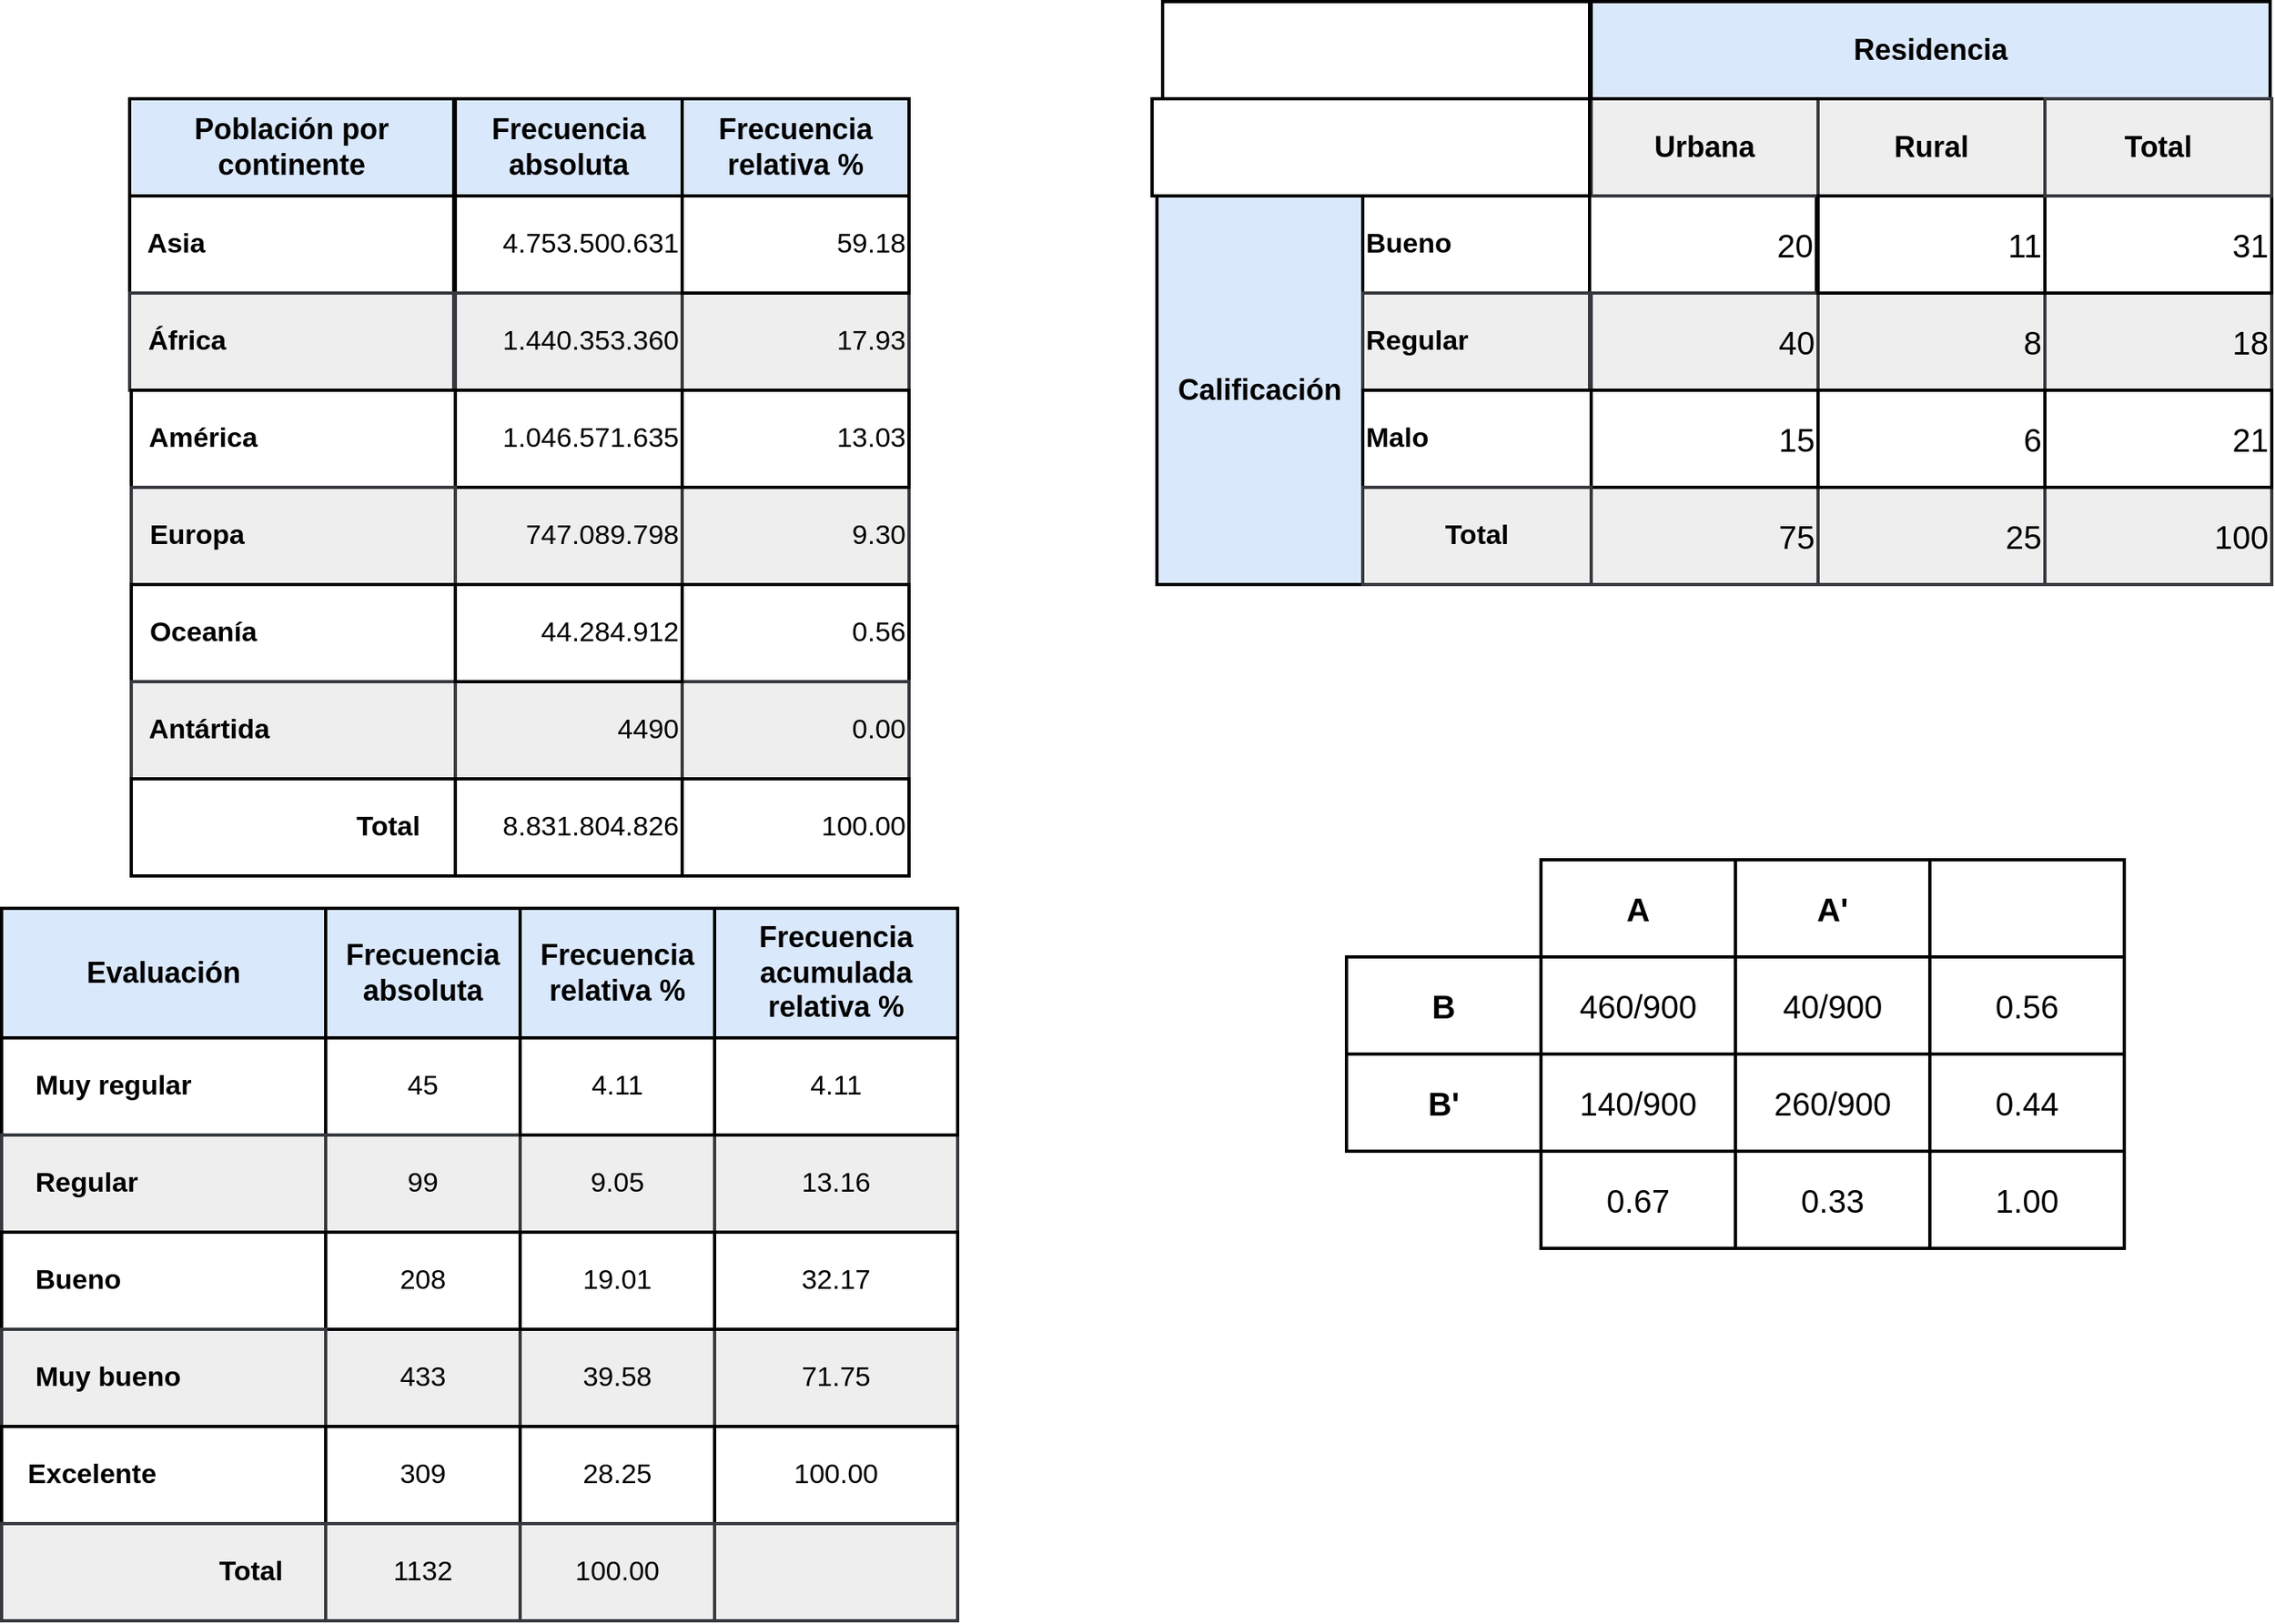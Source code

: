<mxfile version="13.0.3" type="device"><diagram id="wFSsJYIu4RmIw9VIaLot" name="Page-1"><mxGraphModel dx="813" dy="482" grid="1" gridSize="10" guides="1" tooltips="1" connect="1" arrows="1" fold="1" page="1" pageScale="1" pageWidth="827" pageHeight="1169" math="0" shadow="0"><root><mxCell id="0"/><mxCell id="1" parent="0"/><mxCell id="ZE3huLOZrOMpoTYXCn8n-1" value="Población por continente" style="rounded=0;whiteSpace=wrap;html=1;fontSize=18;fontStyle=1;fillColor=#dae8fc;strokeColor=#000000;strokeWidth=2;" vertex="1" parent="1"><mxGeometry x="119" y="160" width="200" height="60" as="geometry"/></mxCell><mxCell id="ZE3huLOZrOMpoTYXCn8n-2" value="4.753.500.631" style="rounded=0;whiteSpace=wrap;html=1;fontSize=17;align=right;strokeWidth=2;" vertex="1" parent="1"><mxGeometry x="320" y="220" width="140" height="60" as="geometry"/></mxCell><mxCell id="ZE3huLOZrOMpoTYXCn8n-3" value="Frecuencia relativa %" style="rounded=0;whiteSpace=wrap;html=1;align=center;fontSize=18;fontStyle=1;fillColor=#dae8fc;strokeColor=#000000;strokeWidth=2;" vertex="1" parent="1"><mxGeometry x="460" y="160" width="140" height="60" as="geometry"/></mxCell><mxCell id="ZE3huLOZrOMpoTYXCn8n-4" value="Frecuencia absoluta" style="rounded=0;whiteSpace=wrap;html=1;align=center;fontSize=18;fontStyle=1;fillColor=#dae8fc;strokeColor=#000000;strokeWidth=2;" vertex="1" parent="1"><mxGeometry x="320" y="160" width="140" height="60" as="geometry"/></mxCell><mxCell id="ZE3huLOZrOMpoTYXCn8n-5" value="17.93" style="rounded=0;whiteSpace=wrap;html=1;fontSize=17;align=right;fillColor=#eeeeee;strokeColor=#36393d;strokeWidth=2;" vertex="1" parent="1"><mxGeometry x="460" y="280" width="140" height="60" as="geometry"/></mxCell><mxCell id="ZE3huLOZrOMpoTYXCn8n-6" value="1.440.353.360" style="rounded=0;whiteSpace=wrap;html=1;fontSize=17;align=right;fillColor=#eeeeee;strokeColor=#36393d;strokeWidth=2;" vertex="1" parent="1"><mxGeometry x="320" y="280" width="140" height="60" as="geometry"/></mxCell><mxCell id="ZE3huLOZrOMpoTYXCn8n-7" value="59.18" style="rounded=0;whiteSpace=wrap;html=1;fontSize=17;align=right;strokeWidth=2;" vertex="1" parent="1"><mxGeometry x="460" y="220" width="140" height="60" as="geometry"/></mxCell><mxCell id="ZE3huLOZrOMpoTYXCn8n-8" value="9.30" style="rounded=0;whiteSpace=wrap;html=1;fontSize=17;align=right;fillColor=#eeeeee;strokeColor=#36393d;strokeWidth=2;" vertex="1" parent="1"><mxGeometry x="460" y="400" width="140" height="60" as="geometry"/></mxCell><mxCell id="ZE3huLOZrOMpoTYXCn8n-9" value="747.089.798" style="rounded=0;whiteSpace=wrap;html=1;fontSize=17;align=right;fillColor=#eeeeee;strokeColor=#36393d;strokeWidth=2;" vertex="1" parent="1"><mxGeometry x="320" y="400" width="140" height="60" as="geometry"/></mxCell><mxCell id="ZE3huLOZrOMpoTYXCn8n-10" value="13.03" style="rounded=0;whiteSpace=wrap;html=1;fontSize=17;align=right;strokeWidth=2;" vertex="1" parent="1"><mxGeometry x="460" y="340" width="140" height="60" as="geometry"/></mxCell><mxCell id="ZE3huLOZrOMpoTYXCn8n-11" value="1.046.571.635" style="rounded=0;whiteSpace=wrap;html=1;fontSize=17;align=right;strokeWidth=2;" vertex="1" parent="1"><mxGeometry x="320" y="340" width="140" height="60" as="geometry"/></mxCell><mxCell id="ZE3huLOZrOMpoTYXCn8n-12" value="&amp;nbsp; Asia" style="rounded=0;whiteSpace=wrap;html=1;fontSize=17;align=left;fontStyle=1;strokeWidth=2;" vertex="1" parent="1"><mxGeometry x="119" y="220" width="200" height="60" as="geometry"/></mxCell><mxCell id="ZE3huLOZrOMpoTYXCn8n-13" value="&amp;nbsp; África" style="rounded=0;whiteSpace=wrap;html=1;fontSize=17;align=left;fontStyle=1;fillColor=#eeeeee;strokeColor=#36393d;strokeWidth=2;" vertex="1" parent="1"><mxGeometry x="119" y="280" width="200" height="60" as="geometry"/></mxCell><mxCell id="ZE3huLOZrOMpoTYXCn8n-14" value="&amp;nbsp; América" style="rounded=0;whiteSpace=wrap;html=1;fontSize=17;align=left;fontStyle=1;strokeWidth=2;" vertex="1" parent="1"><mxGeometry x="120" y="340" width="200" height="60" as="geometry"/></mxCell><mxCell id="ZE3huLOZrOMpoTYXCn8n-15" value="&amp;nbsp; Europa" style="rounded=0;whiteSpace=wrap;html=1;fontSize=17;align=left;fontStyle=1;fillColor=#eeeeee;strokeColor=#36393d;strokeWidth=2;" vertex="1" parent="1"><mxGeometry x="120" y="400" width="200" height="60" as="geometry"/></mxCell><mxCell id="ZE3huLOZrOMpoTYXCn8n-16" value="&amp;nbsp; Oceanía" style="rounded=0;whiteSpace=wrap;html=1;fontSize=17;align=left;fontStyle=1;strokeWidth=2;" vertex="1" parent="1"><mxGeometry x="120" y="460" width="200" height="60" as="geometry"/></mxCell><mxCell id="ZE3huLOZrOMpoTYXCn8n-17" value="&amp;nbsp; Antártida" style="rounded=0;whiteSpace=wrap;html=1;fontSize=17;align=left;fontStyle=1;fillColor=#eeeeee;strokeColor=#36393d;strokeWidth=2;" vertex="1" parent="1"><mxGeometry x="120" y="520" width="200" height="60" as="geometry"/></mxCell><mxCell id="ZE3huLOZrOMpoTYXCn8n-18" value="44.284.912" style="rounded=0;whiteSpace=wrap;html=1;fontSize=17;align=right;strokeWidth=2;" vertex="1" parent="1"><mxGeometry x="320" y="460" width="140" height="60" as="geometry"/></mxCell><mxCell id="ZE3huLOZrOMpoTYXCn8n-19" value="0.56" style="rounded=0;whiteSpace=wrap;html=1;fontSize=17;align=right;strokeWidth=2;" vertex="1" parent="1"><mxGeometry x="460" y="460" width="140" height="60" as="geometry"/></mxCell><mxCell id="ZE3huLOZrOMpoTYXCn8n-20" value="4490" style="rounded=0;whiteSpace=wrap;html=1;fontSize=17;align=right;fillColor=#eeeeee;strokeColor=#36393d;strokeWidth=2;" vertex="1" parent="1"><mxGeometry x="320" y="520" width="140" height="60" as="geometry"/></mxCell><mxCell id="ZE3huLOZrOMpoTYXCn8n-21" value="0.00" style="rounded=0;whiteSpace=wrap;html=1;fontSize=17;align=right;fillColor=#eeeeee;strokeColor=#36393d;strokeWidth=2;" vertex="1" parent="1"><mxGeometry x="460" y="520" width="140" height="60" as="geometry"/></mxCell><mxCell id="ZE3huLOZrOMpoTYXCn8n-22" value="Evaluación" style="rounded=0;whiteSpace=wrap;html=1;fontSize=18;fontStyle=1;fillColor=#dae8fc;strokeColor=#000000;strokeWidth=2;" vertex="1" parent="1"><mxGeometry x="40" y="660" width="200" height="80" as="geometry"/></mxCell><mxCell id="ZE3huLOZrOMpoTYXCn8n-23" value="45" style="rounded=0;whiteSpace=wrap;html=1;fontSize=17;align=center;strokeWidth=2;" vertex="1" parent="1"><mxGeometry x="240" y="740" width="120" height="60" as="geometry"/></mxCell><mxCell id="ZE3huLOZrOMpoTYXCn8n-24" value="Frecuencia relativa %" style="rounded=0;whiteSpace=wrap;html=1;align=center;fontSize=18;fontStyle=1;fillColor=#dae8fc;strokeColor=#000000;strokeWidth=2;" vertex="1" parent="1"><mxGeometry x="360" y="660" width="120" height="80" as="geometry"/></mxCell><mxCell id="ZE3huLOZrOMpoTYXCn8n-25" value="Frecuencia absoluta" style="rounded=0;whiteSpace=wrap;html=1;align=center;fontSize=18;fontStyle=1;fillColor=#dae8fc;strokeColor=#000000;strokeWidth=2;" vertex="1" parent="1"><mxGeometry x="240" y="660" width="120" height="80" as="geometry"/></mxCell><mxCell id="ZE3huLOZrOMpoTYXCn8n-26" value="9.05" style="rounded=0;whiteSpace=wrap;html=1;fontSize=17;align=center;fillColor=#eeeeee;strokeColor=#36393d;strokeWidth=2;" vertex="1" parent="1"><mxGeometry x="360" y="800" width="120" height="60" as="geometry"/></mxCell><mxCell id="ZE3huLOZrOMpoTYXCn8n-27" value="99" style="rounded=0;whiteSpace=wrap;html=1;fontSize=17;align=center;fillColor=#eeeeee;strokeColor=#36393d;strokeWidth=2;" vertex="1" parent="1"><mxGeometry x="240" y="800" width="120" height="60" as="geometry"/></mxCell><mxCell id="ZE3huLOZrOMpoTYXCn8n-28" value="4.11" style="rounded=0;whiteSpace=wrap;html=1;fontSize=17;align=center;strokeWidth=2;" vertex="1" parent="1"><mxGeometry x="360" y="740" width="120" height="60" as="geometry"/></mxCell><mxCell id="ZE3huLOZrOMpoTYXCn8n-29" value="39.58" style="rounded=0;whiteSpace=wrap;html=1;fontSize=17;align=center;fillColor=#eeeeee;strokeColor=#36393d;strokeWidth=2;" vertex="1" parent="1"><mxGeometry x="360" y="920" width="120" height="60" as="geometry"/></mxCell><mxCell id="ZE3huLOZrOMpoTYXCn8n-30" value="433" style="rounded=0;whiteSpace=wrap;html=1;fontSize=17;align=center;fillColor=#eeeeee;strokeColor=#36393d;strokeWidth=2;" vertex="1" parent="1"><mxGeometry x="240" y="920" width="120" height="60" as="geometry"/></mxCell><mxCell id="ZE3huLOZrOMpoTYXCn8n-31" value="19.01" style="rounded=0;whiteSpace=wrap;html=1;fontSize=17;align=center;strokeWidth=2;" vertex="1" parent="1"><mxGeometry x="360" y="860" width="120" height="60" as="geometry"/></mxCell><mxCell id="ZE3huLOZrOMpoTYXCn8n-32" value="208" style="rounded=0;whiteSpace=wrap;html=1;fontSize=17;align=center;strokeWidth=2;" vertex="1" parent="1"><mxGeometry x="240" y="860" width="120" height="60" as="geometry"/></mxCell><mxCell id="ZE3huLOZrOMpoTYXCn8n-33" value="&amp;nbsp; &amp;nbsp; Muy regular" style="rounded=0;whiteSpace=wrap;html=1;fontSize=17;align=left;fontStyle=1;strokeWidth=2;" vertex="1" parent="1"><mxGeometry x="40" y="740" width="200" height="60" as="geometry"/></mxCell><mxCell id="ZE3huLOZrOMpoTYXCn8n-34" value="&amp;nbsp; &amp;nbsp; Regular" style="rounded=0;whiteSpace=wrap;html=1;fontSize=17;align=left;fontStyle=1;fillColor=#eeeeee;strokeColor=#36393d;strokeWidth=2;" vertex="1" parent="1"><mxGeometry x="40" y="800" width="200" height="60" as="geometry"/></mxCell><mxCell id="ZE3huLOZrOMpoTYXCn8n-35" value="&amp;nbsp; &amp;nbsp; Bueno" style="rounded=0;whiteSpace=wrap;html=1;fontSize=17;align=left;fontStyle=1;strokeWidth=2;" vertex="1" parent="1"><mxGeometry x="40" y="860" width="200" height="60" as="geometry"/></mxCell><mxCell id="ZE3huLOZrOMpoTYXCn8n-36" value="&amp;nbsp; &amp;nbsp; Muy bueno" style="rounded=0;whiteSpace=wrap;html=1;fontSize=17;align=left;fontStyle=1;fillColor=#eeeeee;strokeColor=#36393d;strokeWidth=2;" vertex="1" parent="1"><mxGeometry x="40" y="920" width="200" height="60" as="geometry"/></mxCell><mxCell id="ZE3huLOZrOMpoTYXCn8n-37" value="&amp;nbsp; &amp;nbsp;Excelente" style="rounded=0;whiteSpace=wrap;html=1;fontSize=17;align=left;fontStyle=1;strokeWidth=2;" vertex="1" parent="1"><mxGeometry x="40" y="980" width="200" height="60" as="geometry"/></mxCell><mxCell id="ZE3huLOZrOMpoTYXCn8n-38" value="&amp;nbsp; &amp;nbsp; &amp;nbsp; &amp;nbsp; &amp;nbsp; &amp;nbsp; &amp;nbsp; &amp;nbsp; &amp;nbsp; &amp;nbsp; &amp;nbsp; &amp;nbsp; &amp;nbsp; &amp;nbsp; Total" style="rounded=0;whiteSpace=wrap;html=1;fontSize=17;align=left;fontStyle=1;fillColor=#eeeeee;strokeColor=#36393d;strokeWidth=2;" vertex="1" parent="1"><mxGeometry x="40" y="1040" width="200" height="60" as="geometry"/></mxCell><mxCell id="ZE3huLOZrOMpoTYXCn8n-39" value="309" style="rounded=0;whiteSpace=wrap;html=1;fontSize=17;align=center;strokeWidth=2;" vertex="1" parent="1"><mxGeometry x="240" y="980" width="120" height="60" as="geometry"/></mxCell><mxCell id="ZE3huLOZrOMpoTYXCn8n-40" value="28.25" style="rounded=0;whiteSpace=wrap;html=1;fontSize=17;align=center;strokeWidth=2;" vertex="1" parent="1"><mxGeometry x="360" y="980" width="120" height="60" as="geometry"/></mxCell><mxCell id="ZE3huLOZrOMpoTYXCn8n-41" value="1132" style="rounded=0;whiteSpace=wrap;html=1;fontSize=17;align=center;fillColor=#eeeeee;strokeColor=#36393d;strokeWidth=2;" vertex="1" parent="1"><mxGeometry x="240" y="1040" width="120" height="60" as="geometry"/></mxCell><mxCell id="ZE3huLOZrOMpoTYXCn8n-42" value="100.00" style="rounded=0;whiteSpace=wrap;html=1;fontSize=17;align=center;fillColor=#eeeeee;strokeColor=#36393d;strokeWidth=2;" vertex="1" parent="1"><mxGeometry x="360" y="1040" width="120" height="60" as="geometry"/></mxCell><mxCell id="ZE3huLOZrOMpoTYXCn8n-43" value="Frecuencia acumulada relativa %" style="rounded=0;whiteSpace=wrap;html=1;align=center;fontSize=18;fontStyle=1;fillColor=#dae8fc;strokeColor=#000000;strokeWidth=2;" vertex="1" parent="1"><mxGeometry x="480" y="660" width="150" height="80" as="geometry"/></mxCell><mxCell id="ZE3huLOZrOMpoTYXCn8n-44" value="13.16" style="rounded=0;whiteSpace=wrap;html=1;fontSize=17;align=center;fillColor=#eeeeee;strokeColor=#36393d;strokeWidth=2;" vertex="1" parent="1"><mxGeometry x="480" y="800" width="150" height="60" as="geometry"/></mxCell><mxCell id="ZE3huLOZrOMpoTYXCn8n-45" value="4.11" style="rounded=0;whiteSpace=wrap;html=1;fontSize=17;align=center;strokeWidth=2;" vertex="1" parent="1"><mxGeometry x="480" y="740" width="150" height="60" as="geometry"/></mxCell><mxCell id="ZE3huLOZrOMpoTYXCn8n-46" value="71.75" style="rounded=0;whiteSpace=wrap;html=1;fontSize=17;align=center;fillColor=#eeeeee;strokeColor=#36393d;strokeWidth=2;" vertex="1" parent="1"><mxGeometry x="480" y="920" width="150" height="60" as="geometry"/></mxCell><mxCell id="ZE3huLOZrOMpoTYXCn8n-47" value="32.17" style="rounded=0;whiteSpace=wrap;html=1;fontSize=17;align=center;strokeWidth=2;" vertex="1" parent="1"><mxGeometry x="480" y="860" width="150" height="60" as="geometry"/></mxCell><mxCell id="ZE3huLOZrOMpoTYXCn8n-48" value="100.00" style="rounded=0;whiteSpace=wrap;html=1;fontSize=17;align=center;strokeWidth=2;" vertex="1" parent="1"><mxGeometry x="480" y="980" width="150" height="60" as="geometry"/></mxCell><mxCell id="ZE3huLOZrOMpoTYXCn8n-49" value="" style="rounded=0;whiteSpace=wrap;html=1;fontSize=17;align=center;fillColor=#eeeeee;strokeColor=#36393d;strokeWidth=2;" vertex="1" parent="1"><mxGeometry x="480" y="1040" width="150" height="60" as="geometry"/></mxCell><mxCell id="ZE3huLOZrOMpoTYXCn8n-51" value="44.284.912" style="rounded=0;whiteSpace=wrap;html=1;fontSize=17;align=right;strokeWidth=2;" vertex="1" parent="1"><mxGeometry x="320" y="460" width="140" height="60" as="geometry"/></mxCell><mxCell id="ZE3huLOZrOMpoTYXCn8n-52" value="&amp;nbsp; &amp;nbsp; &amp;nbsp; &amp;nbsp; &amp;nbsp; &amp;nbsp; &amp;nbsp; &amp;nbsp; &amp;nbsp; &amp;nbsp; &amp;nbsp; &amp;nbsp; &amp;nbsp; &amp;nbsp; &amp;nbsp;Total" style="rounded=0;whiteSpace=wrap;html=1;fontSize=17;align=left;fontStyle=1;strokeWidth=2;" vertex="1" parent="1"><mxGeometry x="120" y="580" width="200" height="60" as="geometry"/></mxCell><mxCell id="ZE3huLOZrOMpoTYXCn8n-53" value="100.00" style="rounded=0;whiteSpace=wrap;html=1;fontSize=17;align=right;strokeWidth=2;" vertex="1" parent="1"><mxGeometry x="460" y="580" width="140" height="60" as="geometry"/></mxCell><mxCell id="ZE3huLOZrOMpoTYXCn8n-54" value="8.831.804.826" style="rounded=0;whiteSpace=wrap;html=1;fontSize=17;align=right;strokeWidth=2;" vertex="1" parent="1"><mxGeometry x="320" y="580" width="140" height="60" as="geometry"/></mxCell><mxCell id="ZE3huLOZrOMpoTYXCn8n-55" value="Calificación" style="rounded=0;whiteSpace=wrap;html=1;fontSize=18;fontStyle=1;fillColor=#dae8fc;strokeColor=#000000;strokeWidth=2;" vertex="1" parent="1"><mxGeometry x="753" y="220" width="127" height="240" as="geometry"/></mxCell><mxCell id="ZE3huLOZrOMpoTYXCn8n-56" value="20" style="rounded=0;whiteSpace=wrap;html=1;fontSize=20;align=right;strokeWidth=2;" vertex="1" parent="1"><mxGeometry x="1020" y="220" width="140" height="60" as="geometry"/></mxCell><mxCell id="ZE3huLOZrOMpoTYXCn8n-57" value="Rural" style="rounded=0;whiteSpace=wrap;html=1;align=center;fontSize=18;fontStyle=1;fillColor=#eeeeee;strokeColor=#36393d;strokeWidth=2;" vertex="1" parent="1"><mxGeometry x="1161" y="160" width="140" height="60" as="geometry"/></mxCell><mxCell id="ZE3huLOZrOMpoTYXCn8n-58" value="Urbana" style="rounded=0;whiteSpace=wrap;html=1;align=center;fontSize=18;fontStyle=1;fillColor=#eeeeee;strokeColor=#36393d;strokeWidth=2;" vertex="1" parent="1"><mxGeometry x="1021" y="160" width="140" height="60" as="geometry"/></mxCell><mxCell id="ZE3huLOZrOMpoTYXCn8n-59" value="8" style="rounded=0;whiteSpace=wrap;html=1;fontSize=20;align=right;fillColor=#eeeeee;strokeColor=#36393d;strokeWidth=2;" vertex="1" parent="1"><mxGeometry x="1161" y="280" width="140" height="60" as="geometry"/></mxCell><mxCell id="ZE3huLOZrOMpoTYXCn8n-60" value="40" style="rounded=0;whiteSpace=wrap;html=1;fontSize=20;align=right;fillColor=#eeeeee;strokeColor=#36393d;strokeWidth=2;" vertex="1" parent="1"><mxGeometry x="1021" y="280" width="140" height="60" as="geometry"/></mxCell><mxCell id="ZE3huLOZrOMpoTYXCn8n-61" value="11" style="rounded=0;whiteSpace=wrap;html=1;fontSize=20;align=right;strokeWidth=2;" vertex="1" parent="1"><mxGeometry x="1161" y="220" width="140" height="60" as="geometry"/></mxCell><mxCell id="ZE3huLOZrOMpoTYXCn8n-62" value="25" style="rounded=0;whiteSpace=wrap;html=1;fontSize=20;align=right;fillColor=#eeeeee;strokeColor=#36393d;strokeWidth=2;" vertex="1" parent="1"><mxGeometry x="1161" y="400" width="140" height="60" as="geometry"/></mxCell><mxCell id="ZE3huLOZrOMpoTYXCn8n-63" value="75" style="rounded=0;whiteSpace=wrap;html=1;fontSize=20;align=right;fillColor=#eeeeee;strokeColor=#36393d;strokeWidth=2;" vertex="1" parent="1"><mxGeometry x="1021" y="400" width="140" height="60" as="geometry"/></mxCell><mxCell id="ZE3huLOZrOMpoTYXCn8n-64" value="6" style="rounded=0;whiteSpace=wrap;html=1;fontSize=20;align=right;strokeWidth=2;" vertex="1" parent="1"><mxGeometry x="1161" y="340" width="140" height="60" as="geometry"/></mxCell><mxCell id="ZE3huLOZrOMpoTYXCn8n-65" value="15" style="rounded=0;whiteSpace=wrap;html=1;fontSize=20;align=right;strokeWidth=2;" vertex="1" parent="1"><mxGeometry x="1021" y="340" width="140" height="60" as="geometry"/></mxCell><mxCell id="ZE3huLOZrOMpoTYXCn8n-66" value="Bueno" style="rounded=0;whiteSpace=wrap;html=1;fontSize=17;align=left;fontStyle=1;strokeWidth=2;" vertex="1" parent="1"><mxGeometry x="880" y="220" width="140" height="60" as="geometry"/></mxCell><mxCell id="ZE3huLOZrOMpoTYXCn8n-67" value="Regular" style="rounded=0;whiteSpace=wrap;html=1;fontSize=17;align=left;fontStyle=1;fillColor=#eeeeee;strokeColor=#36393d;strokeWidth=2;" vertex="1" parent="1"><mxGeometry x="880" y="280" width="140" height="60" as="geometry"/></mxCell><mxCell id="ZE3huLOZrOMpoTYXCn8n-68" value="Malo" style="rounded=0;whiteSpace=wrap;html=1;fontSize=17;align=left;fontStyle=1;strokeWidth=2;" vertex="1" parent="1"><mxGeometry x="880" y="340" width="141" height="60" as="geometry"/></mxCell><mxCell id="ZE3huLOZrOMpoTYXCn8n-69" value="Total" style="rounded=0;whiteSpace=wrap;html=1;fontSize=17;align=center;fontStyle=1;fillColor=#eeeeee;strokeColor=#36393d;strokeWidth=2;" vertex="1" parent="1"><mxGeometry x="880" y="400" width="141" height="60" as="geometry"/></mxCell><mxCell id="ZE3huLOZrOMpoTYXCn8n-80" value="Residencia" style="rounded=0;whiteSpace=wrap;html=1;fontSize=18;fontStyle=1;fillColor=#dae8fc;strokeColor=#000000;strokeWidth=2;" vertex="1" parent="1"><mxGeometry x="1021" y="100" width="419" height="60" as="geometry"/></mxCell><mxCell id="ZE3huLOZrOMpoTYXCn8n-82" value="18" style="rounded=0;whiteSpace=wrap;html=1;fontSize=20;align=right;fillColor=#eeeeee;strokeColor=#36393d;strokeWidth=2;" vertex="1" parent="1"><mxGeometry x="1301" y="280" width="140" height="60" as="geometry"/></mxCell><mxCell id="ZE3huLOZrOMpoTYXCn8n-83" value="31" style="rounded=0;whiteSpace=wrap;html=1;fontSize=20;align=right;strokeWidth=2;" vertex="1" parent="1"><mxGeometry x="1301" y="220" width="140" height="60" as="geometry"/></mxCell><mxCell id="ZE3huLOZrOMpoTYXCn8n-84" value="100" style="rounded=0;whiteSpace=wrap;html=1;fontSize=20;align=right;fillColor=#eeeeee;strokeColor=#36393d;strokeWidth=2;" vertex="1" parent="1"><mxGeometry x="1301" y="400" width="140" height="60" as="geometry"/></mxCell><mxCell id="ZE3huLOZrOMpoTYXCn8n-85" value="21" style="rounded=0;whiteSpace=wrap;html=1;fontSize=20;align=right;strokeWidth=2;" vertex="1" parent="1"><mxGeometry x="1301" y="340" width="140" height="60" as="geometry"/></mxCell><mxCell id="ZE3huLOZrOMpoTYXCn8n-86" value="Total" style="rounded=0;whiteSpace=wrap;html=1;align=center;fontSize=18;fontStyle=1;fillColor=#eeeeee;strokeColor=#36393d;strokeWidth=2;" vertex="1" parent="1"><mxGeometry x="1301" y="160" width="140" height="60" as="geometry"/></mxCell><mxCell id="ZE3huLOZrOMpoTYXCn8n-87" value="" style="rounded=0;whiteSpace=wrap;html=1;strokeColor=#000000;strokeWidth=2;fontSize=20;align=center;" vertex="1" parent="1"><mxGeometry x="750" y="160" width="270" height="60" as="geometry"/></mxCell><mxCell id="ZE3huLOZrOMpoTYXCn8n-88" value="" style="rounded=0;whiteSpace=wrap;html=1;strokeColor=#000000;strokeWidth=2;fontSize=20;align=center;" vertex="1" parent="1"><mxGeometry x="756.5" y="100" width="263.5" height="60" as="geometry"/></mxCell><mxCell id="ZE3huLOZrOMpoTYXCn8n-90" value="A" style="rounded=0;whiteSpace=wrap;html=1;strokeColor=#000000;strokeWidth=2;fontSize=20;align=center;fontStyle=1" vertex="1" parent="1"><mxGeometry x="990" y="630" width="120" height="60" as="geometry"/></mxCell><mxCell id="ZE3huLOZrOMpoTYXCn8n-91" value="A'" style="rounded=0;whiteSpace=wrap;html=1;strokeColor=#000000;strokeWidth=2;fontSize=20;align=center;fontStyle=1" vertex="1" parent="1"><mxGeometry x="1110" y="630" width="120" height="60" as="geometry"/></mxCell><mxCell id="ZE3huLOZrOMpoTYXCn8n-92" value="40/900" style="rounded=0;whiteSpace=wrap;html=1;strokeColor=#000000;strokeWidth=2;fontSize=20;align=center;" vertex="1" parent="1"><mxGeometry x="1110" y="690" width="120" height="60" as="geometry"/></mxCell><mxCell id="ZE3huLOZrOMpoTYXCn8n-93" value="460/900" style="rounded=0;whiteSpace=wrap;html=1;strokeColor=#000000;strokeWidth=2;fontSize=20;align=center;" vertex="1" parent="1"><mxGeometry x="990" y="690" width="120" height="60" as="geometry"/></mxCell><mxCell id="ZE3huLOZrOMpoTYXCn8n-94" value="140/900" style="rounded=0;whiteSpace=wrap;html=1;strokeColor=#000000;strokeWidth=2;fontSize=20;align=center;" vertex="1" parent="1"><mxGeometry x="990" y="750" width="120" height="60" as="geometry"/></mxCell><mxCell id="ZE3huLOZrOMpoTYXCn8n-95" value="" style="rounded=0;whiteSpace=wrap;html=1;strokeColor=#000000;strokeWidth=2;fontSize=20;align=center;" vertex="1" parent="1"><mxGeometry x="1110" y="750" width="120" height="60" as="geometry"/></mxCell><mxCell id="ZE3huLOZrOMpoTYXCn8n-96" value="" style="rounded=0;whiteSpace=wrap;html=1;strokeColor=#000000;strokeWidth=2;fontSize=20;align=center;" vertex="1" parent="1"><mxGeometry x="1230" y="630" width="120" height="60" as="geometry"/></mxCell><mxCell id="ZE3huLOZrOMpoTYXCn8n-97" value="0.56" style="rounded=0;whiteSpace=wrap;html=1;strokeColor=#000000;strokeWidth=2;fontSize=20;align=center;" vertex="1" parent="1"><mxGeometry x="1230" y="690" width="120" height="60" as="geometry"/></mxCell><mxCell id="ZE3huLOZrOMpoTYXCn8n-98" value="0.44" style="rounded=0;whiteSpace=wrap;html=1;strokeColor=#000000;strokeWidth=2;fontSize=20;align=center;" vertex="1" parent="1"><mxGeometry x="1230" y="750" width="120" height="60" as="geometry"/></mxCell><mxCell id="ZE3huLOZrOMpoTYXCn8n-99" value="B" style="rounded=0;whiteSpace=wrap;html=1;strokeColor=#000000;strokeWidth=2;fontSize=20;align=center;fontStyle=1" vertex="1" parent="1"><mxGeometry x="870" y="690" width="120" height="60" as="geometry"/></mxCell><mxCell id="ZE3huLOZrOMpoTYXCn8n-100" value="B'" style="rounded=0;whiteSpace=wrap;html=1;strokeColor=#000000;strokeWidth=2;fontSize=20;align=center;fontStyle=1" vertex="1" parent="1"><mxGeometry x="870" y="750" width="120" height="60" as="geometry"/></mxCell><mxCell id="ZE3huLOZrOMpoTYXCn8n-101" value="0.67" style="rounded=0;whiteSpace=wrap;html=1;strokeColor=#000000;strokeWidth=2;fontSize=20;align=center;" vertex="1" parent="1"><mxGeometry x="990" y="810" width="120" height="60" as="geometry"/></mxCell><mxCell id="ZE3huLOZrOMpoTYXCn8n-102" value="260/900" style="rounded=0;whiteSpace=wrap;html=1;strokeColor=#000000;strokeWidth=2;fontSize=20;align=center;" vertex="1" parent="1"><mxGeometry x="1110" y="750" width="120" height="60" as="geometry"/></mxCell><mxCell id="ZE3huLOZrOMpoTYXCn8n-103" value="1.00" style="rounded=0;whiteSpace=wrap;html=1;strokeColor=#000000;strokeWidth=2;fontSize=20;align=center;" vertex="1" parent="1"><mxGeometry x="1230" y="810" width="120" height="60" as="geometry"/></mxCell><mxCell id="ZE3huLOZrOMpoTYXCn8n-104" value="0.33" style="rounded=0;whiteSpace=wrap;html=1;strokeColor=#000000;strokeWidth=2;fontSize=20;align=center;" vertex="1" parent="1"><mxGeometry x="1110" y="810" width="120" height="60" as="geometry"/></mxCell></root></mxGraphModel></diagram></mxfile>